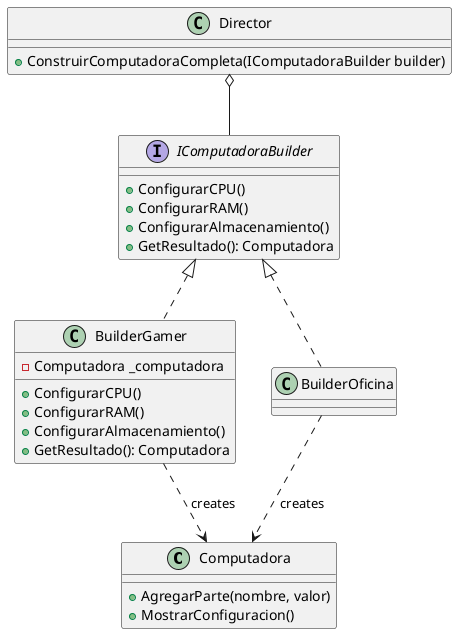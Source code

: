 @startuml
class Computadora {
    + AgregarParte(nombre, valor)
    + MostrarConfiguracion()
}

interface IComputadoraBuilder {
    + ConfigurarCPU()
    + ConfigurarRAM()
    + ConfigurarAlmacenamiento()
    + GetResultado(): Computadora
}

class BuilderGamer {
    - Computadora _computadora
    + ConfigurarCPU()
    + ConfigurarRAM()
    + ConfigurarAlmacenamiento()
    + GetResultado(): Computadora
}

class Director {
    + ConstruirComputadoraCompleta(IComputadoraBuilder builder)
}

IComputadoraBuilder <|.. BuilderGamer
IComputadoraBuilder <|.. BuilderOficina

Director o-- IComputadoraBuilder
BuilderGamer ..> Computadora : creates
BuilderOficina ..> Computadora : creates

@enduml
